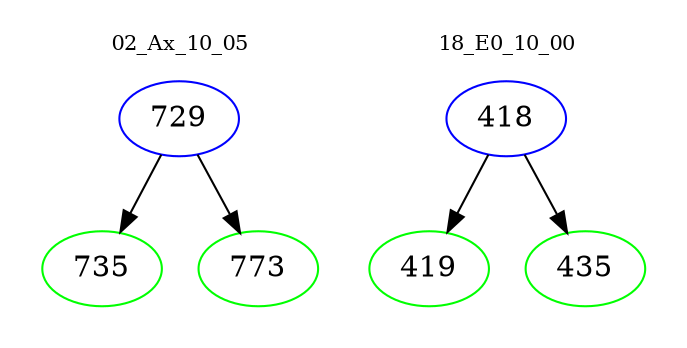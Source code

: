 digraph{
subgraph cluster_0 {
color = white
label = "02_Ax_10_05";
fontsize=10;
T0_729 [label="729", color="blue"]
T0_729 -> T0_735 [color="black"]
T0_735 [label="735", color="green"]
T0_729 -> T0_773 [color="black"]
T0_773 [label="773", color="green"]
}
subgraph cluster_1 {
color = white
label = "18_E0_10_00";
fontsize=10;
T1_418 [label="418", color="blue"]
T1_418 -> T1_419 [color="black"]
T1_419 [label="419", color="green"]
T1_418 -> T1_435 [color="black"]
T1_435 [label="435", color="green"]
}
}
